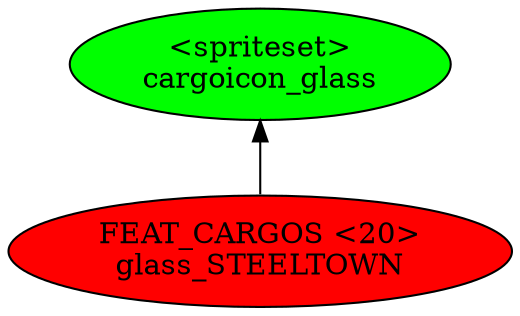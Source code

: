 digraph {
rankdir="BT"
cargoicon_glass [fillcolor=green style="filled" label="<spriteset>\ncargoicon_glass"]
glass_STEELTOWN [fillcolor=red style="filled" label="FEAT_CARGOS <20>\nglass_STEELTOWN"]
glass_STEELTOWN->cargoicon_glass
}
